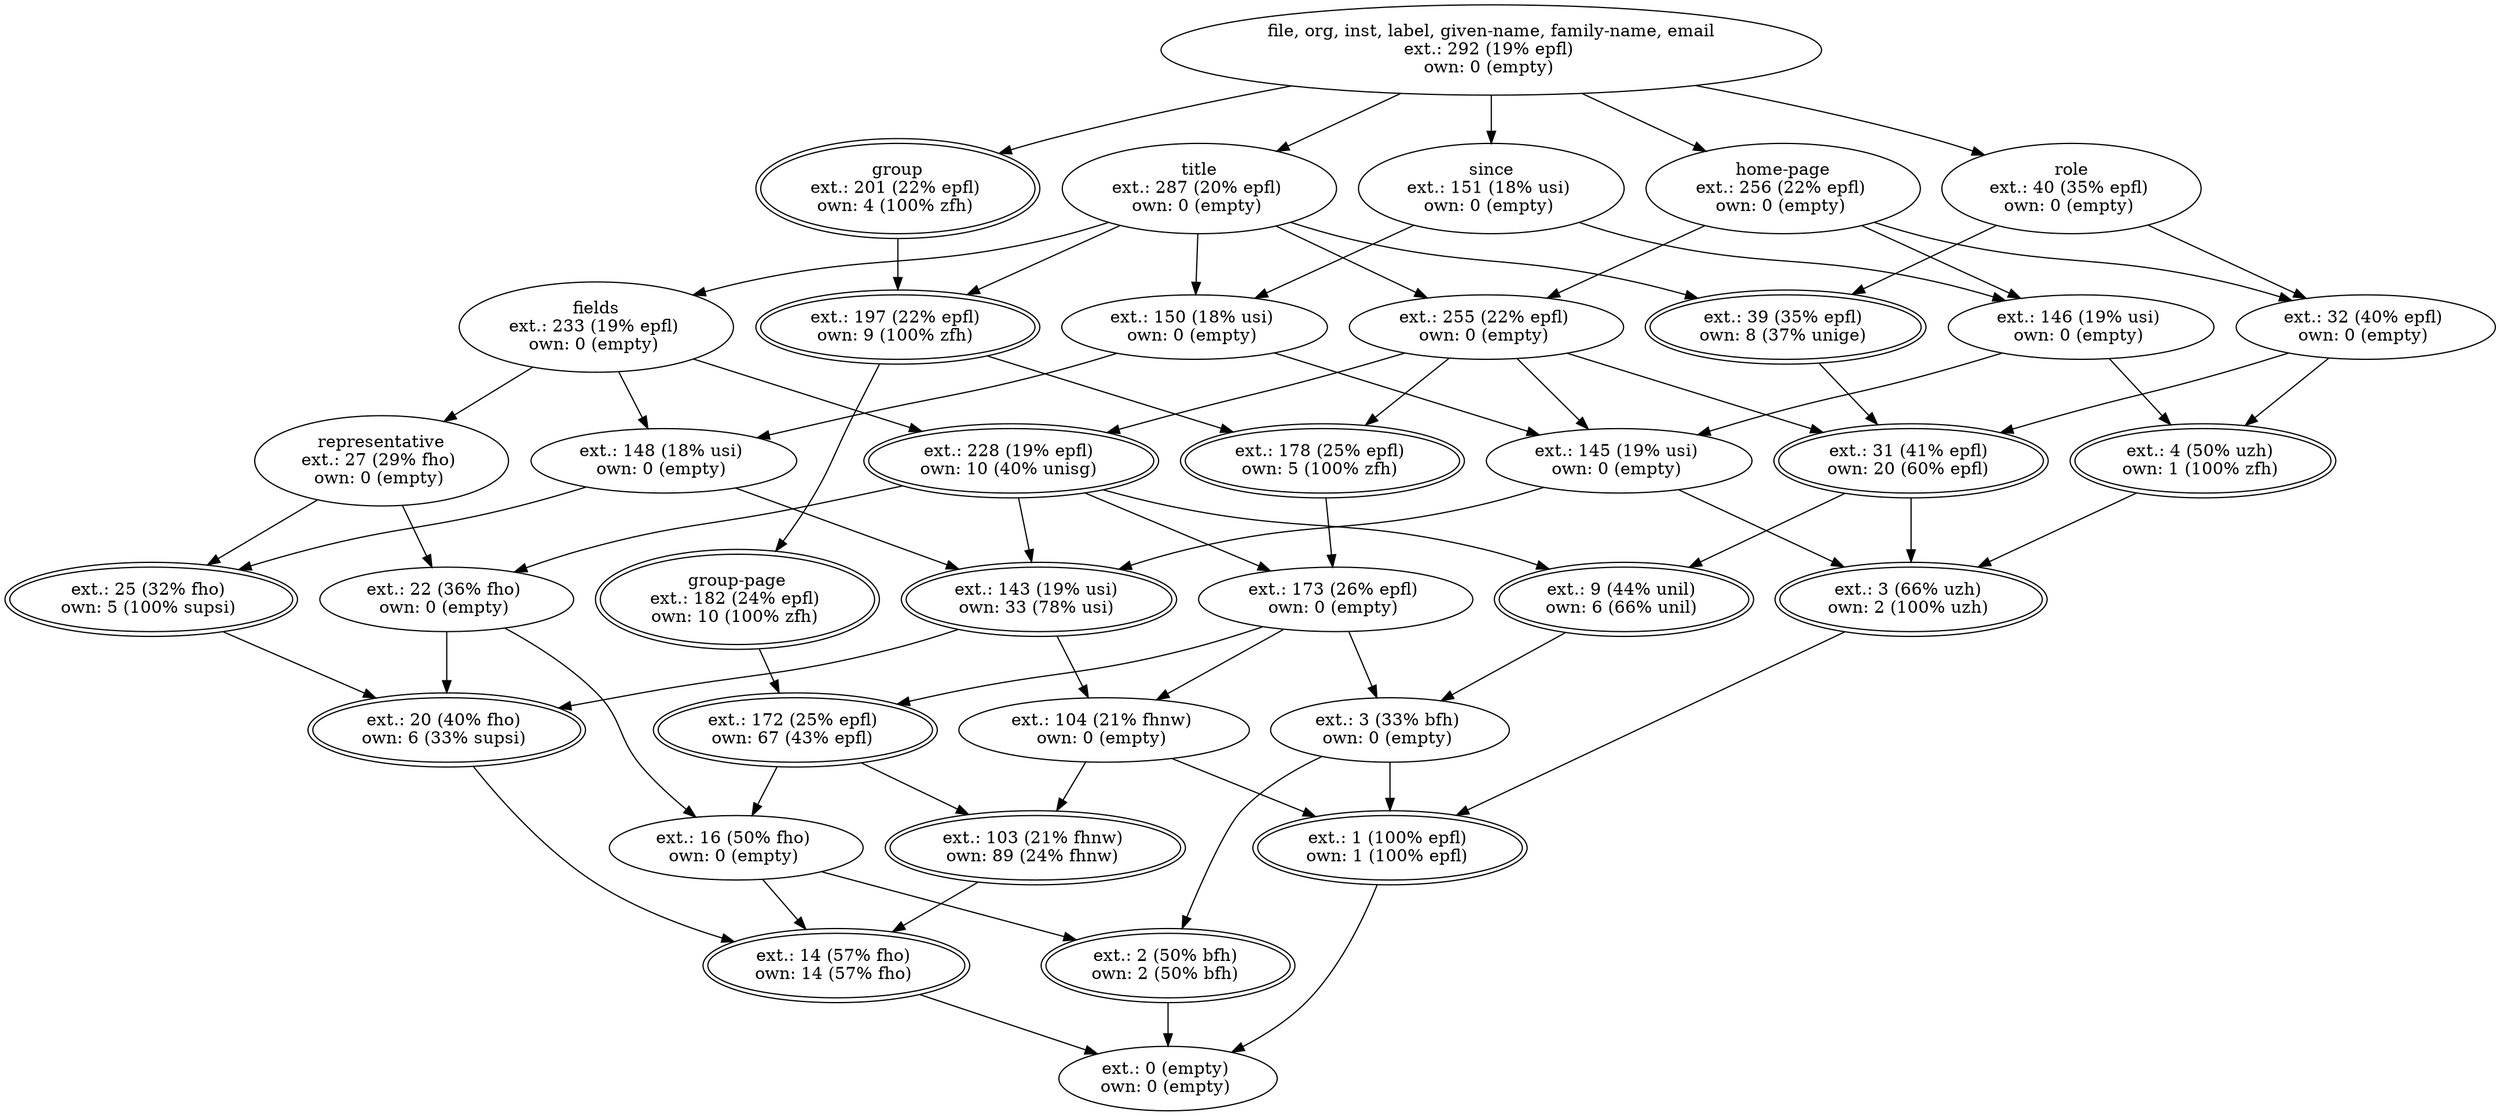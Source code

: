 digraph d{
1 [label="file, org, inst, label, given-name, family-name, email
ext.: 292 (19% epfl) 
own: 0 (empty) "]
2 [label="ext.: 103 (21% fhnw) 
own: 89 (24% fhnw) ", peripheries = 2]
3 [label="ext.: 172 (25% epfl) 
own: 67 (43% epfl) ", peripheries = 2]
4 [label="ext.: 2 (50% bfh) 
own: 2 (50% bfh) ", peripheries = 2]
5 [label="ext.: 16 (50% fho) 
own: 0 (empty) "]
6 [label="ext.: 14 (57% fho) 
own: 14 (57% fho) ", peripheries = 2]
7 [label="ext.: 104 (21% fhnw) 
own: 0 (empty) "]
8 [label="ext.: 173 (26% epfl) 
own: 0 (empty) "]
9 [label="ext.: 3 (33% bfh) 
own: 0 (empty) "]
10 [label="ext.: 1 (100% epfl) 
own: 1 (100% epfl) ", peripheries = 2]
11 [label="ext.: 255 (22% epfl) 
own: 0 (empty) "]
12 [label="ext.: 31 (41% epfl) 
own: 20 (60% epfl) ", peripheries = 2]
13 [label="title
ext.: 287 (20% epfl) 
own: 0 (empty) "]
14 [label="ext.: 39 (35% epfl) 
own: 8 (37% unige) ", peripheries = 2]
15 [label="ext.: 143 (19% usi) 
own: 33 (78% usi) ", peripheries = 2]
16 [label="ext.: 228 (19% epfl) 
own: 10 (40% unisg) ", peripheries = 2]
17 [label="ext.: 22 (36% fho) 
own: 0 (empty) "]
18 [label="ext.: 20 (40% fho) 
own: 6 (33% supsi) ", peripheries = 2]
19 [label="ext.: 148 (18% usi) 
own: 0 (empty) "]
20 [label="fields
ext.: 233 (19% epfl) 
own: 0 (empty) "]
21 [label="representative
ext.: 27 (29% fho) 
own: 0 (empty) "]
22 [label="ext.: 25 (32% fho) 
own: 5 (100% supsi) ", peripheries = 2]
23 [label="ext.: 9 (44% unil) 
own: 6 (66% unil) ", peripheries = 2]
24 [label="ext.: 145 (19% usi) 
own: 0 (empty) "]
25 [label="ext.: 3 (66% uzh) 
own: 2 (100% uzh) ", peripheries = 2]
26 [label="ext.: 150 (18% usi) 
own: 0 (empty) "]
27 [label="ext.: 146 (19% usi) 
own: 0 (empty) "]
28 [label="home-page
ext.: 256 (22% epfl) 
own: 0 (empty) "]
29 [label="ext.: 32 (40% epfl) 
own: 0 (empty) "]
30 [label="ext.: 4 (50% uzh) 
own: 1 (100% zfh) ", peripheries = 2]
31 [label="role
ext.: 40 (35% epfl) 
own: 0 (empty) "]
32 [label="since
ext.: 151 (18% usi) 
own: 0 (empty) "]
33 [label="ext.: 178 (25% epfl) 
own: 5 (100% zfh) ", peripheries = 2]
34 [label="ext.: 197 (22% epfl) 
own: 9 (100% zfh) ", peripheries = 2]
35 [label="group
ext.: 201 (22% epfl) 
own: 4 (100% zfh) ", peripheries = 2]
36 [label="group-page
ext.: 182 (24% epfl) 
own: 10 (100% zfh) ", peripheries = 2]
37 [label="ext.: 0 (empty) 
own: 0 (empty) "]
1->13;
1->28;
1->31;
1->32;
1->35;
13->11;
13->14;
13->20;
13->26;
13->34;
28->11;
28->27;
28->29;
31->14;
31->29;
32->26;
32->27;
35->34;
11->12;
11->16;
11->24;
11->33;
14->12;
20->16;
20->19;
20->21;
26->19;
26->24;
27->24;
27->30;
29->12;
29->30;
34->33;
34->36;
12->23;
12->25;
16->8;
16->15;
16->17;
16->23;
19->15;
19->22;
21->17;
21->22;
24->15;
24->25;
30->25;
33->8;
8->3;
8->7;
8->9;
15->7;
15->18;
17->18;
22->18;
23->9;
3->2;
3->5;
7->2;
7->10;
9->10;
2->6;
5->4;
5->6;
4->37;
6->37;
36->3;
17->5;
25->10;
9->4;
18->6;
10->37;
}